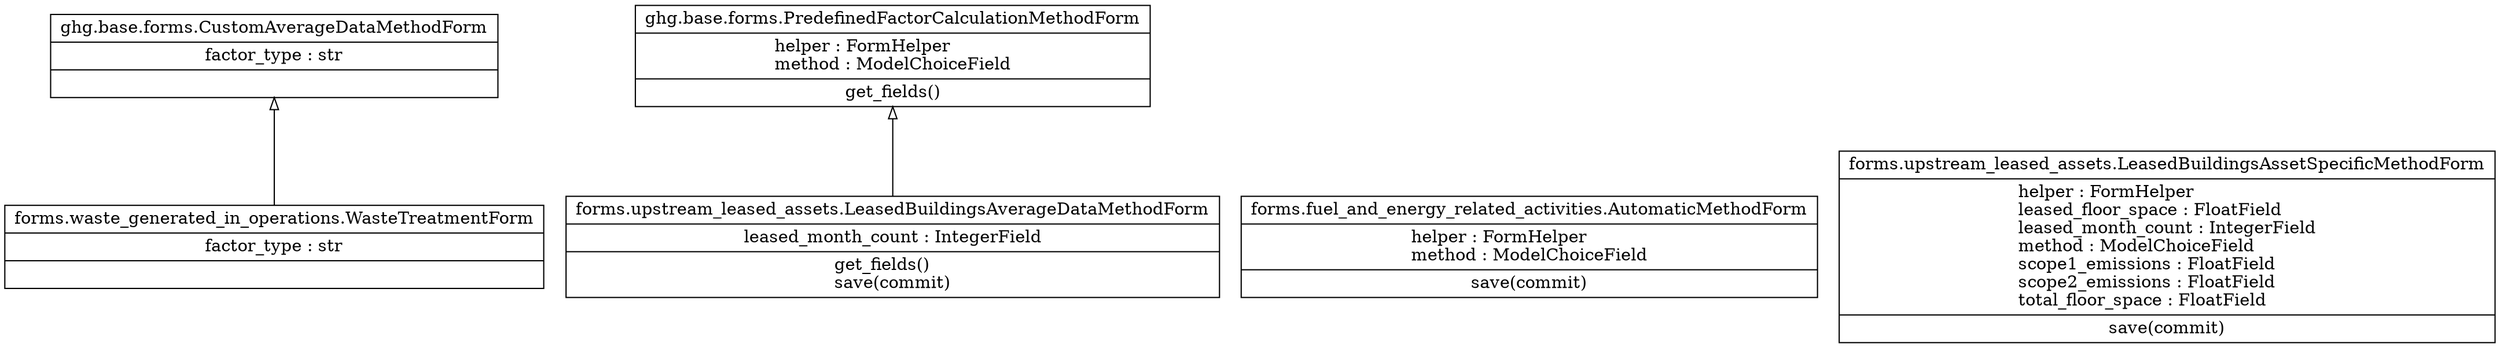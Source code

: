 digraph "classes" {
rankdir=BT
charset="utf-8"
"ghg.base.forms.CustomAverageDataMethodForm" [color="black", fontcolor="black", label=<{ghg.base.forms.CustomAverageDataMethodForm|factor_type : str<br ALIGN="LEFT"/>|}>, shape="record", style="solid"];
"ghg.base.forms.PredefinedFactorCalculationMethodForm" [color="black", fontcolor="black", label=<{ghg.base.forms.PredefinedFactorCalculationMethodForm|helper : FormHelper<br ALIGN="LEFT"/>method : ModelChoiceField<br ALIGN="LEFT"/>|get_fields()<br ALIGN="LEFT"/>}>, shape="record", style="solid"];
"forms.fuel_and_energy_related_activities.AutomaticMethodForm" [color="black", fontcolor="black", label=<{forms.fuel_and_energy_related_activities.AutomaticMethodForm|helper : FormHelper<br ALIGN="LEFT"/>method : ModelChoiceField<br ALIGN="LEFT"/>|save(commit)<br ALIGN="LEFT"/>}>, shape="record", style="solid"];
"forms.upstream_leased_assets.LeasedBuildingsAssetSpecificMethodForm" [color="black", fontcolor="black", label=<{forms.upstream_leased_assets.LeasedBuildingsAssetSpecificMethodForm|helper : FormHelper<br ALIGN="LEFT"/>leased_floor_space : FloatField<br ALIGN="LEFT"/>leased_month_count : IntegerField<br ALIGN="LEFT"/>method : ModelChoiceField<br ALIGN="LEFT"/>scope1_emissions : FloatField<br ALIGN="LEFT"/>scope2_emissions : FloatField<br ALIGN="LEFT"/>total_floor_space : FloatField<br ALIGN="LEFT"/>|save(commit)<br ALIGN="LEFT"/>}>, shape="record", style="solid"];
"forms.upstream_leased_assets.LeasedBuildingsAverageDataMethodForm" [color="black", fontcolor="black", label=<{forms.upstream_leased_assets.LeasedBuildingsAverageDataMethodForm|leased_month_count : IntegerField<br ALIGN="LEFT"/>|get_fields()<br ALIGN="LEFT"/>save(commit)<br ALIGN="LEFT"/>}>, shape="record", style="solid"];
"forms.waste_generated_in_operations.WasteTreatmentForm" [color="black", fontcolor="black", label=<{forms.waste_generated_in_operations.WasteTreatmentForm|factor_type : str<br ALIGN="LEFT"/>|}>, shape="record", style="solid"];
"forms.upstream_leased_assets.LeasedBuildingsAverageDataMethodForm" -> "ghg.base.forms.PredefinedFactorCalculationMethodForm" [arrowhead="empty", arrowtail="none"];
"forms.waste_generated_in_operations.WasteTreatmentForm" -> "ghg.base.forms.CustomAverageDataMethodForm" [arrowhead="empty", arrowtail="none"];
}
